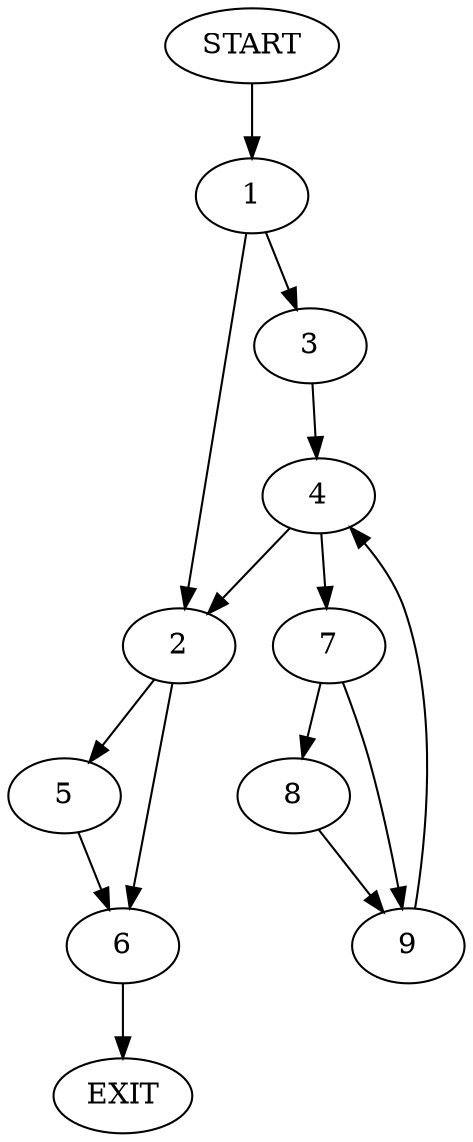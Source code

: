 digraph {
0 [label="START"]
10 [label="EXIT"]
0 -> 1
1 -> 2
1 -> 3
3 -> 4
2 -> 5
2 -> 6
4 -> 7
4 -> 2
7 -> 8
7 -> 9
8 -> 9
9 -> 4
6 -> 10
5 -> 6
}
